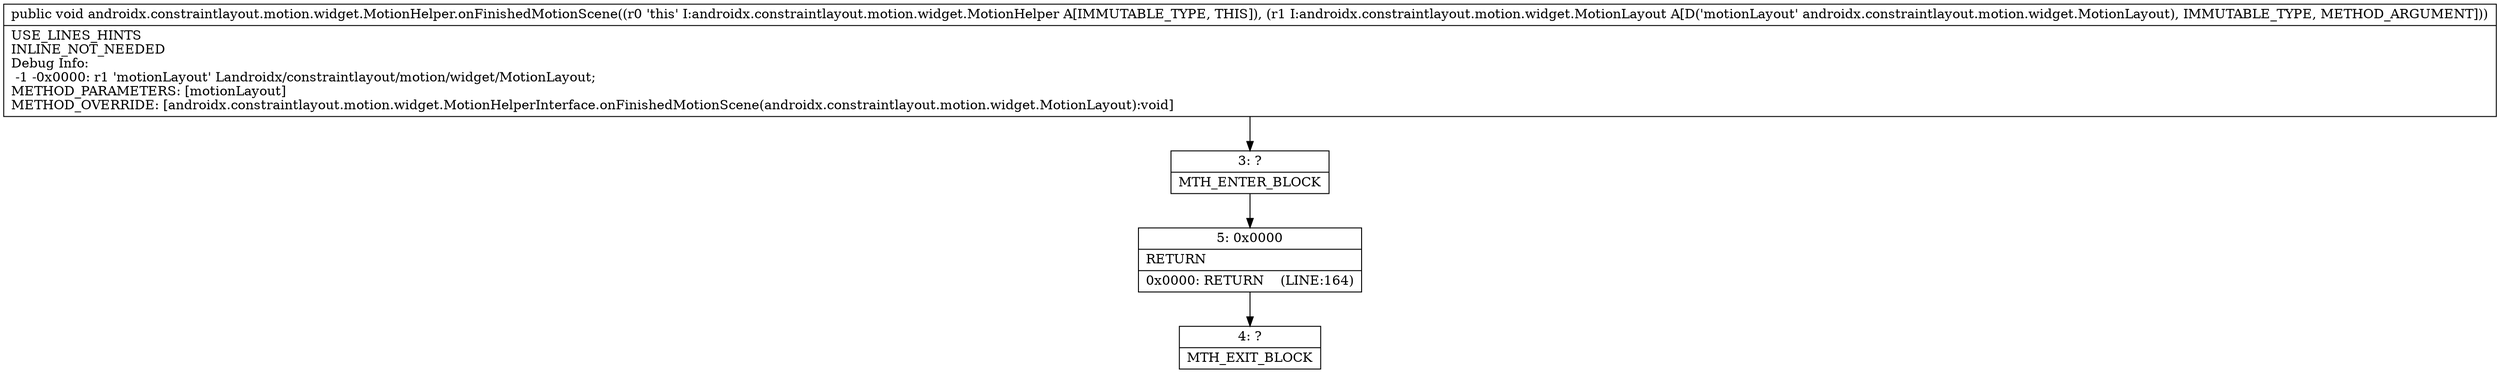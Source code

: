digraph "CFG forandroidx.constraintlayout.motion.widget.MotionHelper.onFinishedMotionScene(Landroidx\/constraintlayout\/motion\/widget\/MotionLayout;)V" {
Node_3 [shape=record,label="{3\:\ ?|MTH_ENTER_BLOCK\l}"];
Node_5 [shape=record,label="{5\:\ 0x0000|RETURN\l|0x0000: RETURN    (LINE:164)\l}"];
Node_4 [shape=record,label="{4\:\ ?|MTH_EXIT_BLOCK\l}"];
MethodNode[shape=record,label="{public void androidx.constraintlayout.motion.widget.MotionHelper.onFinishedMotionScene((r0 'this' I:androidx.constraintlayout.motion.widget.MotionHelper A[IMMUTABLE_TYPE, THIS]), (r1 I:androidx.constraintlayout.motion.widget.MotionLayout A[D('motionLayout' androidx.constraintlayout.motion.widget.MotionLayout), IMMUTABLE_TYPE, METHOD_ARGUMENT]))  | USE_LINES_HINTS\lINLINE_NOT_NEEDED\lDebug Info:\l  \-1 \-0x0000: r1 'motionLayout' Landroidx\/constraintlayout\/motion\/widget\/MotionLayout;\lMETHOD_PARAMETERS: [motionLayout]\lMETHOD_OVERRIDE: [androidx.constraintlayout.motion.widget.MotionHelperInterface.onFinishedMotionScene(androidx.constraintlayout.motion.widget.MotionLayout):void]\l}"];
MethodNode -> Node_3;Node_3 -> Node_5;
Node_5 -> Node_4;
}

